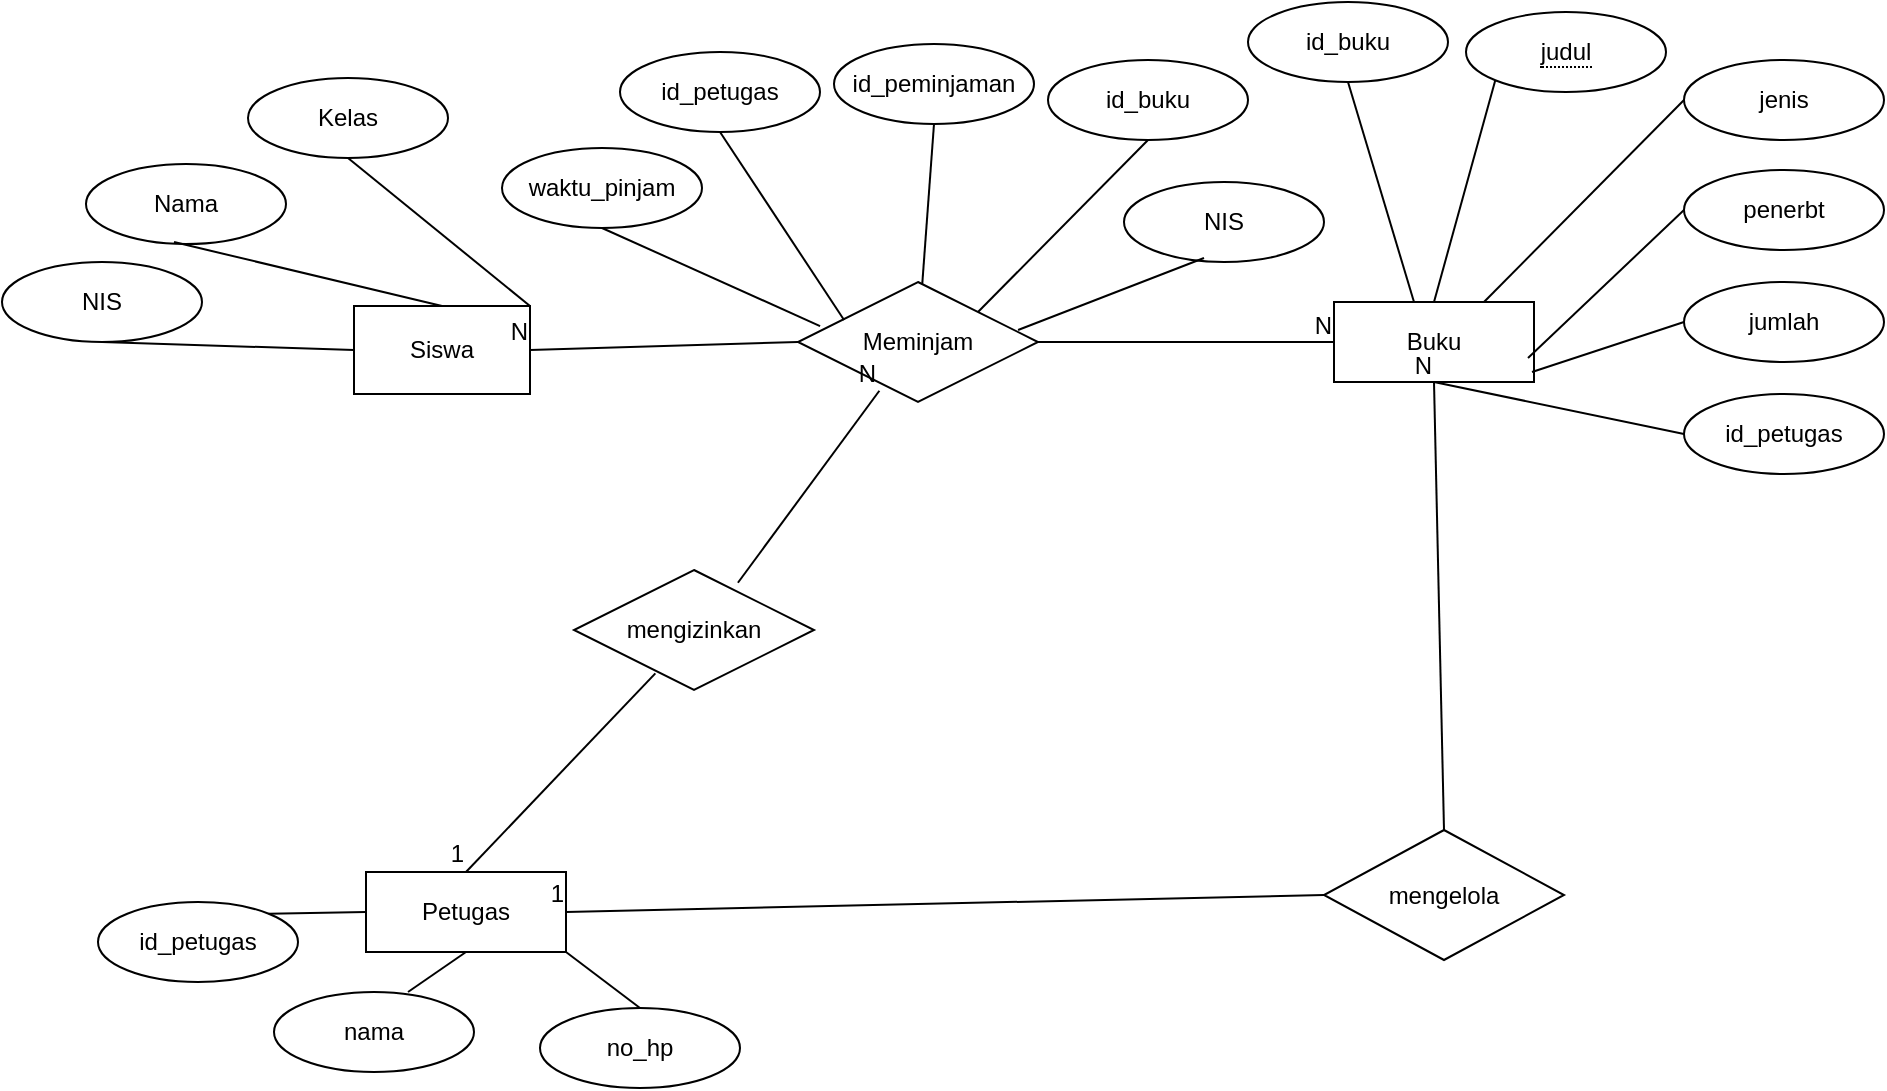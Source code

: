 <mxfile version="26.0.14" pages="2">
  <diagram name="Page-1" id="RkIxDyLgT-yvRPI5UW5b">
    <mxGraphModel dx="1420" dy="1103" grid="0" gridSize="10" guides="1" tooltips="1" connect="1" arrows="1" fold="1" page="0" pageScale="1" pageWidth="850" pageHeight="1100" math="0" shadow="0">
      <root>
        <mxCell id="0" />
        <mxCell id="1" parent="0" />
        <mxCell id="ow3ZpeoSUIflykY9rhfe-1" value="Siswa" style="whiteSpace=wrap;html=1;align=center;" vertex="1" parent="1">
          <mxGeometry x="-200" y="-40" width="88" height="44" as="geometry" />
        </mxCell>
        <mxCell id="ow3ZpeoSUIflykY9rhfe-2" value="Petugas" style="whiteSpace=wrap;html=1;align=center;" vertex="1" parent="1">
          <mxGeometry x="-194" y="243" width="100" height="40" as="geometry" />
        </mxCell>
        <mxCell id="ow3ZpeoSUIflykY9rhfe-3" value="Buku" style="whiteSpace=wrap;html=1;align=center;" vertex="1" parent="1">
          <mxGeometry x="290" y="-42" width="100" height="40" as="geometry" />
        </mxCell>
        <mxCell id="ow3ZpeoSUIflykY9rhfe-4" value="Meminjam" style="shape=rhombus;perimeter=rhombusPerimeter;whiteSpace=wrap;html=1;align=center;" vertex="1" parent="1">
          <mxGeometry x="22" y="-52" width="120" height="60" as="geometry" />
        </mxCell>
        <mxCell id="ow3ZpeoSUIflykY9rhfe-10" value="" style="endArrow=none;html=1;rounded=0;fontSize=12;startSize=8;endSize=8;curved=1;entryX=1;entryY=0.5;entryDx=0;entryDy=0;exitX=0;exitY=0.5;exitDx=0;exitDy=0;" edge="1" parent="1" source="ow3ZpeoSUIflykY9rhfe-4" target="ow3ZpeoSUIflykY9rhfe-1">
          <mxGeometry relative="1" as="geometry">
            <mxPoint x="44" y="-69" as="sourcePoint" />
            <mxPoint x="273" y="-75" as="targetPoint" />
          </mxGeometry>
        </mxCell>
        <mxCell id="ow3ZpeoSUIflykY9rhfe-11" value="N" style="resizable=0;html=1;whiteSpace=wrap;align=right;verticalAlign=bottom;" connectable="0" vertex="1" parent="ow3ZpeoSUIflykY9rhfe-10">
          <mxGeometry x="1" relative="1" as="geometry" />
        </mxCell>
        <mxCell id="ow3ZpeoSUIflykY9rhfe-15" value="" style="endArrow=none;html=1;rounded=0;fontSize=12;startSize=8;endSize=8;curved=1;entryX=0;entryY=0.5;entryDx=0;entryDy=0;exitX=1;exitY=0.5;exitDx=0;exitDy=0;" edge="1" parent="1" source="ow3ZpeoSUIflykY9rhfe-4" target="ow3ZpeoSUIflykY9rhfe-3">
          <mxGeometry relative="1" as="geometry">
            <mxPoint x="13" y="-101" as="sourcePoint" />
            <mxPoint x="173" y="-101" as="targetPoint" />
          </mxGeometry>
        </mxCell>
        <mxCell id="ow3ZpeoSUIflykY9rhfe-16" value="N" style="resizable=0;html=1;whiteSpace=wrap;align=right;verticalAlign=bottom;" connectable="0" vertex="1" parent="ow3ZpeoSUIflykY9rhfe-15">
          <mxGeometry x="1" relative="1" as="geometry" />
        </mxCell>
        <mxCell id="ow3ZpeoSUIflykY9rhfe-18" value="NIS" style="ellipse;whiteSpace=wrap;html=1;align=center;" vertex="1" parent="1">
          <mxGeometry x="-376" y="-62" width="100" height="40" as="geometry" />
        </mxCell>
        <mxCell id="ow3ZpeoSUIflykY9rhfe-19" value="Nama" style="ellipse;whiteSpace=wrap;html=1;align=center;" vertex="1" parent="1">
          <mxGeometry x="-334" y="-111" width="100" height="40" as="geometry" />
        </mxCell>
        <mxCell id="ow3ZpeoSUIflykY9rhfe-20" value="Kelas" style="ellipse;whiteSpace=wrap;html=1;align=center;" vertex="1" parent="1">
          <mxGeometry x="-253" y="-154" width="100" height="40" as="geometry" />
        </mxCell>
        <mxCell id="ow3ZpeoSUIflykY9rhfe-21" value="" style="endArrow=none;html=1;rounded=0;fontSize=12;startSize=8;endSize=8;curved=1;exitX=0.5;exitY=1;exitDx=0;exitDy=0;entryX=0;entryY=0.5;entryDx=0;entryDy=0;" edge="1" parent="1" source="ow3ZpeoSUIflykY9rhfe-18" target="ow3ZpeoSUIflykY9rhfe-1">
          <mxGeometry relative="1" as="geometry">
            <mxPoint x="-225" y="-91" as="sourcePoint" />
            <mxPoint x="-174" y="-74" as="targetPoint" />
          </mxGeometry>
        </mxCell>
        <mxCell id="ow3ZpeoSUIflykY9rhfe-22" value="" style="endArrow=none;html=1;rounded=0;fontSize=12;startSize=8;endSize=8;curved=1;exitX=0.44;exitY=0.975;exitDx=0;exitDy=0;exitPerimeter=0;entryX=0.5;entryY=0;entryDx=0;entryDy=0;" edge="1" parent="1" source="ow3ZpeoSUIflykY9rhfe-19" target="ow3ZpeoSUIflykY9rhfe-1">
          <mxGeometry relative="1" as="geometry">
            <mxPoint x="13" y="-1" as="sourcePoint" />
            <mxPoint x="173" y="-1" as="targetPoint" />
          </mxGeometry>
        </mxCell>
        <mxCell id="ow3ZpeoSUIflykY9rhfe-24" value="" style="endArrow=none;html=1;rounded=0;fontSize=12;startSize=8;endSize=8;curved=1;entryX=1;entryY=0;entryDx=0;entryDy=0;exitX=0.5;exitY=1;exitDx=0;exitDy=0;" edge="1" parent="1" source="ow3ZpeoSUIflykY9rhfe-20" target="ow3ZpeoSUIflykY9rhfe-1">
          <mxGeometry relative="1" as="geometry">
            <mxPoint x="-16" y="-113" as="sourcePoint" />
            <mxPoint x="173" y="-1" as="targetPoint" />
          </mxGeometry>
        </mxCell>
        <mxCell id="ow3ZpeoSUIflykY9rhfe-27" value="id_petugas" style="ellipse;whiteSpace=wrap;html=1;align=center;" vertex="1" parent="1">
          <mxGeometry x="-67" y="-167" width="100" height="40" as="geometry" />
        </mxCell>
        <mxCell id="ow3ZpeoSUIflykY9rhfe-28" value="" style="endArrow=none;html=1;rounded=0;fontSize=12;startSize=8;endSize=8;curved=1;exitX=0.5;exitY=1;exitDx=0;exitDy=0;entryX=0.192;entryY=0.317;entryDx=0;entryDy=0;entryPerimeter=0;" edge="1" parent="1" source="ow3ZpeoSUIflykY9rhfe-27" target="ow3ZpeoSUIflykY9rhfe-4">
          <mxGeometry relative="1" as="geometry">
            <mxPoint x="9" y="-14" as="sourcePoint" />
            <mxPoint x="169" y="-14" as="targetPoint" />
          </mxGeometry>
        </mxCell>
        <mxCell id="ow3ZpeoSUIflykY9rhfe-29" value="id_peminjaman" style="ellipse;whiteSpace=wrap;html=1;align=center;" vertex="1" parent="1">
          <mxGeometry x="40" y="-171" width="100" height="40" as="geometry" />
        </mxCell>
        <mxCell id="ow3ZpeoSUIflykY9rhfe-30" value="" style="endArrow=none;html=1;rounded=0;fontSize=12;startSize=8;endSize=8;curved=1;exitX=0.5;exitY=1;exitDx=0;exitDy=0;" edge="1" parent="1" source="ow3ZpeoSUIflykY9rhfe-29" target="ow3ZpeoSUIflykY9rhfe-4">
          <mxGeometry relative="1" as="geometry">
            <mxPoint x="9" y="-14" as="sourcePoint" />
            <mxPoint x="95" y="-53" as="targetPoint" />
          </mxGeometry>
        </mxCell>
        <mxCell id="ow3ZpeoSUIflykY9rhfe-31" value="id_buku" style="ellipse;whiteSpace=wrap;html=1;align=center;" vertex="1" parent="1">
          <mxGeometry x="147" y="-163" width="100" height="40" as="geometry" />
        </mxCell>
        <mxCell id="ow3ZpeoSUIflykY9rhfe-32" value="" style="endArrow=none;html=1;rounded=0;fontSize=12;startSize=8;endSize=8;curved=1;exitX=0.5;exitY=1;exitDx=0;exitDy=0;entryX=1;entryY=0;entryDx=0;entryDy=0;" edge="1" parent="1" source="ow3ZpeoSUIflykY9rhfe-31" target="ow3ZpeoSUIflykY9rhfe-4">
          <mxGeometry relative="1" as="geometry">
            <mxPoint x="9" y="-14" as="sourcePoint" />
            <mxPoint x="169" y="-14" as="targetPoint" />
          </mxGeometry>
        </mxCell>
        <mxCell id="ow3ZpeoSUIflykY9rhfe-34" value="NIS" style="ellipse;whiteSpace=wrap;html=1;align=center;" vertex="1" parent="1">
          <mxGeometry x="185" y="-102" width="100" height="40" as="geometry" />
        </mxCell>
        <mxCell id="ow3ZpeoSUIflykY9rhfe-35" value="" style="endArrow=none;html=1;rounded=0;fontSize=12;startSize=8;endSize=8;curved=1;entryX=0.4;entryY=0.95;entryDx=0;entryDy=0;entryPerimeter=0;exitX=0.917;exitY=0.4;exitDx=0;exitDy=0;exitPerimeter=0;" edge="1" parent="1" source="ow3ZpeoSUIflykY9rhfe-4" target="ow3ZpeoSUIflykY9rhfe-34">
          <mxGeometry relative="1" as="geometry">
            <mxPoint x="9" y="-14" as="sourcePoint" />
            <mxPoint x="169" y="-14" as="targetPoint" />
          </mxGeometry>
        </mxCell>
        <mxCell id="ow3ZpeoSUIflykY9rhfe-36" value="waktu_pinjam" style="ellipse;whiteSpace=wrap;html=1;align=center;" vertex="1" parent="1">
          <mxGeometry x="-126" y="-119" width="100" height="40" as="geometry" />
        </mxCell>
        <mxCell id="ow3ZpeoSUIflykY9rhfe-37" value="" style="endArrow=none;html=1;rounded=0;fontSize=12;startSize=8;endSize=8;curved=1;entryX=0.5;entryY=1;entryDx=0;entryDy=0;exitX=0.092;exitY=0.367;exitDx=0;exitDy=0;exitPerimeter=0;" edge="1" parent="1" source="ow3ZpeoSUIflykY9rhfe-4" target="ow3ZpeoSUIflykY9rhfe-36">
          <mxGeometry relative="1" as="geometry">
            <mxPoint x="36" y="-34" as="sourcePoint" />
            <mxPoint x="-14" y="-14" as="targetPoint" />
          </mxGeometry>
        </mxCell>
        <mxCell id="ow3ZpeoSUIflykY9rhfe-38" value="id_buku" style="ellipse;whiteSpace=wrap;html=1;align=center;" vertex="1" parent="1">
          <mxGeometry x="247" y="-192" width="100" height="40" as="geometry" />
        </mxCell>
        <mxCell id="ow3ZpeoSUIflykY9rhfe-39" value="&lt;span style=&quot;border-bottom: 1px dotted&quot;&gt;judul&lt;/span&gt;" style="ellipse;whiteSpace=wrap;html=1;align=center;" vertex="1" parent="1">
          <mxGeometry x="356" y="-187" width="100" height="40" as="geometry" />
        </mxCell>
        <mxCell id="ow3ZpeoSUIflykY9rhfe-40" value="jenis" style="ellipse;whiteSpace=wrap;html=1;align=center;" vertex="1" parent="1">
          <mxGeometry x="465" y="-163" width="100" height="40" as="geometry" />
        </mxCell>
        <mxCell id="ow3ZpeoSUIflykY9rhfe-41" value="penerbt" style="ellipse;whiteSpace=wrap;html=1;align=center;" vertex="1" parent="1">
          <mxGeometry x="465" y="-108" width="100" height="40" as="geometry" />
        </mxCell>
        <mxCell id="ow3ZpeoSUIflykY9rhfe-42" value="jumlah" style="ellipse;whiteSpace=wrap;html=1;align=center;" vertex="1" parent="1">
          <mxGeometry x="465" y="-52" width="100" height="40" as="geometry" />
        </mxCell>
        <mxCell id="ow3ZpeoSUIflykY9rhfe-43" value="" style="endArrow=none;html=1;rounded=0;fontSize=12;startSize=8;endSize=8;curved=1;exitX=0.5;exitY=1;exitDx=0;exitDy=0;entryX=0.4;entryY=0;entryDx=0;entryDy=0;entryPerimeter=0;" edge="1" parent="1" source="ow3ZpeoSUIflykY9rhfe-38" target="ow3ZpeoSUIflykY9rhfe-3">
          <mxGeometry relative="1" as="geometry">
            <mxPoint x="39" y="47" as="sourcePoint" />
            <mxPoint x="199" y="47" as="targetPoint" />
          </mxGeometry>
        </mxCell>
        <mxCell id="ow3ZpeoSUIflykY9rhfe-44" value="" style="endArrow=none;html=1;rounded=0;fontSize=12;startSize=8;endSize=8;curved=1;entryX=0;entryY=1;entryDx=0;entryDy=0;exitX=0.5;exitY=0;exitDx=0;exitDy=0;" edge="1" parent="1" source="ow3ZpeoSUIflykY9rhfe-3" target="ow3ZpeoSUIflykY9rhfe-39">
          <mxGeometry relative="1" as="geometry">
            <mxPoint x="39" y="47" as="sourcePoint" />
            <mxPoint x="199" y="47" as="targetPoint" />
          </mxGeometry>
        </mxCell>
        <mxCell id="ow3ZpeoSUIflykY9rhfe-45" value="" style="endArrow=none;html=1;rounded=0;fontSize=12;startSize=8;endSize=8;curved=1;entryX=0;entryY=0.5;entryDx=0;entryDy=0;exitX=0.75;exitY=0;exitDx=0;exitDy=0;" edge="1" parent="1" source="ow3ZpeoSUIflykY9rhfe-3" target="ow3ZpeoSUIflykY9rhfe-40">
          <mxGeometry relative="1" as="geometry">
            <mxPoint x="39" y="47" as="sourcePoint" />
            <mxPoint x="199" y="47" as="targetPoint" />
          </mxGeometry>
        </mxCell>
        <mxCell id="ow3ZpeoSUIflykY9rhfe-46" value="" style="endArrow=none;html=1;rounded=0;fontSize=12;startSize=8;endSize=8;curved=1;entryX=0;entryY=0.5;entryDx=0;entryDy=0;" edge="1" parent="1" target="ow3ZpeoSUIflykY9rhfe-41">
          <mxGeometry relative="1" as="geometry">
            <mxPoint x="387" y="-14" as="sourcePoint" />
            <mxPoint x="199" y="47" as="targetPoint" />
          </mxGeometry>
        </mxCell>
        <mxCell id="ow3ZpeoSUIflykY9rhfe-47" value="" style="endArrow=none;html=1;rounded=0;fontSize=12;startSize=8;endSize=8;curved=1;entryX=0;entryY=0.5;entryDx=0;entryDy=0;exitX=0.99;exitY=0.875;exitDx=0;exitDy=0;exitPerimeter=0;" edge="1" parent="1" source="ow3ZpeoSUIflykY9rhfe-3" target="ow3ZpeoSUIflykY9rhfe-42">
          <mxGeometry relative="1" as="geometry">
            <mxPoint x="39" y="47" as="sourcePoint" />
            <mxPoint x="199" y="47" as="targetPoint" />
          </mxGeometry>
        </mxCell>
        <mxCell id="ow3ZpeoSUIflykY9rhfe-48" value="id_petugas" style="ellipse;whiteSpace=wrap;html=1;align=center;" vertex="1" parent="1">
          <mxGeometry x="465" y="4" width="100" height="40" as="geometry" />
        </mxCell>
        <mxCell id="ow3ZpeoSUIflykY9rhfe-49" value="" style="endArrow=none;html=1;rounded=0;fontSize=12;startSize=8;endSize=8;curved=1;entryX=0;entryY=0.5;entryDx=0;entryDy=0;exitX=0.5;exitY=1;exitDx=0;exitDy=0;" edge="1" parent="1" source="ow3ZpeoSUIflykY9rhfe-3" target="ow3ZpeoSUIflykY9rhfe-48">
          <mxGeometry relative="1" as="geometry">
            <mxPoint x="39" y="47" as="sourcePoint" />
            <mxPoint x="199" y="47" as="targetPoint" />
          </mxGeometry>
        </mxCell>
        <mxCell id="ow3ZpeoSUIflykY9rhfe-53" value="mengelola" style="shape=rhombus;perimeter=rhombusPerimeter;whiteSpace=wrap;html=1;align=center;" vertex="1" parent="1">
          <mxGeometry x="285" y="222" width="120" height="65" as="geometry" />
        </mxCell>
        <mxCell id="ow3ZpeoSUIflykY9rhfe-58" value="" style="endArrow=none;html=1;rounded=0;fontSize=12;startSize=8;endSize=8;curved=1;entryX=0.5;entryY=1;entryDx=0;entryDy=0;exitX=0.5;exitY=0;exitDx=0;exitDy=0;" edge="1" parent="1" source="ow3ZpeoSUIflykY9rhfe-53" target="ow3ZpeoSUIflykY9rhfe-3">
          <mxGeometry relative="1" as="geometry">
            <mxPoint x="39" y="180" as="sourcePoint" />
            <mxPoint x="199" y="180" as="targetPoint" />
          </mxGeometry>
        </mxCell>
        <mxCell id="ow3ZpeoSUIflykY9rhfe-59" value="N" style="resizable=0;html=1;whiteSpace=wrap;align=right;verticalAlign=bottom;" connectable="0" vertex="1" parent="ow3ZpeoSUIflykY9rhfe-58">
          <mxGeometry x="1" relative="1" as="geometry" />
        </mxCell>
        <mxCell id="ow3ZpeoSUIflykY9rhfe-60" value="" style="endArrow=none;html=1;rounded=0;fontSize=12;startSize=8;endSize=8;curved=1;exitX=0;exitY=0.5;exitDx=0;exitDy=0;entryX=1;entryY=0.5;entryDx=0;entryDy=0;" edge="1" parent="1" source="ow3ZpeoSUIflykY9rhfe-53" target="ow3ZpeoSUIflykY9rhfe-2">
          <mxGeometry relative="1" as="geometry">
            <mxPoint x="39" y="180" as="sourcePoint" />
            <mxPoint x="72" y="186" as="targetPoint" />
          </mxGeometry>
        </mxCell>
        <mxCell id="ow3ZpeoSUIflykY9rhfe-61" value="1" style="resizable=0;html=1;whiteSpace=wrap;align=right;verticalAlign=bottom;" connectable="0" vertex="1" parent="ow3ZpeoSUIflykY9rhfe-60">
          <mxGeometry x="1" relative="1" as="geometry" />
        </mxCell>
        <mxCell id="ow3ZpeoSUIflykY9rhfe-62" value="id_petugas" style="ellipse;whiteSpace=wrap;html=1;align=center;" vertex="1" parent="1">
          <mxGeometry x="-328" y="258" width="100" height="40" as="geometry" />
        </mxCell>
        <mxCell id="ow3ZpeoSUIflykY9rhfe-63" value="nama" style="ellipse;whiteSpace=wrap;html=1;align=center;" vertex="1" parent="1">
          <mxGeometry x="-240" y="303" width="100" height="40" as="geometry" />
        </mxCell>
        <mxCell id="ow3ZpeoSUIflykY9rhfe-64" value="no_hp" style="ellipse;whiteSpace=wrap;html=1;align=center;" vertex="1" parent="1">
          <mxGeometry x="-107" y="311" width="100" height="40" as="geometry" />
        </mxCell>
        <mxCell id="ow3ZpeoSUIflykY9rhfe-65" value="" style="endArrow=none;html=1;rounded=0;fontSize=12;startSize=8;endSize=8;curved=1;exitX=1;exitY=0;exitDx=0;exitDy=0;entryX=0;entryY=0.5;entryDx=0;entryDy=0;" edge="1" parent="1" source="ow3ZpeoSUIflykY9rhfe-62" target="ow3ZpeoSUIflykY9rhfe-2">
          <mxGeometry relative="1" as="geometry">
            <mxPoint x="39" y="180" as="sourcePoint" />
            <mxPoint x="199" y="180" as="targetPoint" />
          </mxGeometry>
        </mxCell>
        <mxCell id="ow3ZpeoSUIflykY9rhfe-66" value="" style="endArrow=none;html=1;rounded=0;fontSize=12;startSize=8;endSize=8;curved=1;exitX=0.67;exitY=0;exitDx=0;exitDy=0;exitPerimeter=0;entryX=0.5;entryY=1;entryDx=0;entryDy=0;" edge="1" parent="1" source="ow3ZpeoSUIflykY9rhfe-63" target="ow3ZpeoSUIflykY9rhfe-2">
          <mxGeometry relative="1" as="geometry">
            <mxPoint x="39" y="180" as="sourcePoint" />
            <mxPoint x="199" y="180" as="targetPoint" />
          </mxGeometry>
        </mxCell>
        <mxCell id="ow3ZpeoSUIflykY9rhfe-67" value="" style="endArrow=none;html=1;rounded=0;fontSize=12;startSize=8;endSize=8;curved=1;exitX=0.5;exitY=0;exitDx=0;exitDy=0;entryX=1;entryY=1;entryDx=0;entryDy=0;" edge="1" parent="1" source="ow3ZpeoSUIflykY9rhfe-64" target="ow3ZpeoSUIflykY9rhfe-2">
          <mxGeometry relative="1" as="geometry">
            <mxPoint x="39" y="180" as="sourcePoint" />
            <mxPoint x="199" y="180" as="targetPoint" />
          </mxGeometry>
        </mxCell>
        <mxCell id="ow3ZpeoSUIflykY9rhfe-70" value="mengizinkan" style="shape=rhombus;perimeter=rhombusPerimeter;whiteSpace=wrap;html=1;align=center;" vertex="1" parent="1">
          <mxGeometry x="-90" y="92" width="120" height="60" as="geometry" />
        </mxCell>
        <mxCell id="ow3ZpeoSUIflykY9rhfe-75" value="" style="endArrow=none;html=1;rounded=0;fontSize=12;startSize=8;endSize=8;curved=1;entryX=0.5;entryY=0;entryDx=0;entryDy=0;exitX=0.339;exitY=0.861;exitDx=0;exitDy=0;exitPerimeter=0;" edge="1" parent="1" source="ow3ZpeoSUIflykY9rhfe-70" target="ow3ZpeoSUIflykY9rhfe-2">
          <mxGeometry relative="1" as="geometry">
            <mxPoint x="39" y="47" as="sourcePoint" />
            <mxPoint x="199" y="47" as="targetPoint" />
          </mxGeometry>
        </mxCell>
        <mxCell id="ow3ZpeoSUIflykY9rhfe-76" value="1" style="resizable=0;html=1;whiteSpace=wrap;align=right;verticalAlign=bottom;" connectable="0" vertex="1" parent="ow3ZpeoSUIflykY9rhfe-75">
          <mxGeometry x="1" relative="1" as="geometry" />
        </mxCell>
        <mxCell id="ow3ZpeoSUIflykY9rhfe-77" value="" style="endArrow=none;html=1;rounded=0;fontSize=12;startSize=8;endSize=8;curved=1;exitX=0.683;exitY=0.106;exitDx=0;exitDy=0;exitPerimeter=0;entryX=0.339;entryY=0.906;entryDx=0;entryDy=0;entryPerimeter=0;" edge="1" parent="1" source="ow3ZpeoSUIflykY9rhfe-70" target="ow3ZpeoSUIflykY9rhfe-4">
          <mxGeometry relative="1" as="geometry">
            <mxPoint x="39" y="47" as="sourcePoint" />
            <mxPoint x="199" y="47" as="targetPoint" />
          </mxGeometry>
        </mxCell>
        <mxCell id="ow3ZpeoSUIflykY9rhfe-78" value="N" style="resizable=0;html=1;whiteSpace=wrap;align=right;verticalAlign=bottom;" connectable="0" vertex="1" parent="ow3ZpeoSUIflykY9rhfe-77">
          <mxGeometry x="1" relative="1" as="geometry" />
        </mxCell>
      </root>
    </mxGraphModel>
  </diagram>
  <diagram id="-PjXsEMgD7E_PfIpvNnG" name="Page-2">
    <mxGraphModel dx="1420" dy="1103" grid="0" gridSize="10" guides="1" tooltips="1" connect="1" arrows="1" fold="1" page="0" pageScale="1" pageWidth="850" pageHeight="1100" math="0" shadow="0">
      <root>
        <mxCell id="0" />
        <mxCell id="1" parent="0" />
        <mxCell id="X3_PfMZUeh2CmMAYmyCi-1" value="Entity" style="whiteSpace=wrap;html=1;align=center;" vertex="1" parent="1">
          <mxGeometry x="-143" y="-170" width="100" height="40" as="geometry" />
        </mxCell>
        <mxCell id="X3_PfMZUeh2CmMAYmyCi-2" value="Entity" style="whiteSpace=wrap;html=1;align=center;" vertex="1" parent="1">
          <mxGeometry x="374" y="-185" width="100" height="40" as="geometry" />
        </mxCell>
        <mxCell id="X3_PfMZUeh2CmMAYmyCi-3" value="Entity" style="whiteSpace=wrap;html=1;align=center;" vertex="1" parent="1">
          <mxGeometry x="-143" y="-10" width="100" height="40" as="geometry" />
        </mxCell>
        <mxCell id="X3_PfMZUeh2CmMAYmyCi-4" value="Entity" style="whiteSpace=wrap;html=1;align=center;" vertex="1" parent="1">
          <mxGeometry x="379" y="-17" width="100" height="40" as="geometry" />
        </mxCell>
        <mxCell id="X3_PfMZUeh2CmMAYmyCi-5" value="Entity" style="whiteSpace=wrap;html=1;align=center;" vertex="1" parent="1">
          <mxGeometry x="-146" y="131" width="100" height="40" as="geometry" />
        </mxCell>
        <mxCell id="X3_PfMZUeh2CmMAYmyCi-6" value="Entity" style="whiteSpace=wrap;html=1;align=center;" vertex="1" parent="1">
          <mxGeometry x="382" y="133" width="100" height="40" as="geometry" />
        </mxCell>
      </root>
    </mxGraphModel>
  </diagram>
</mxfile>
